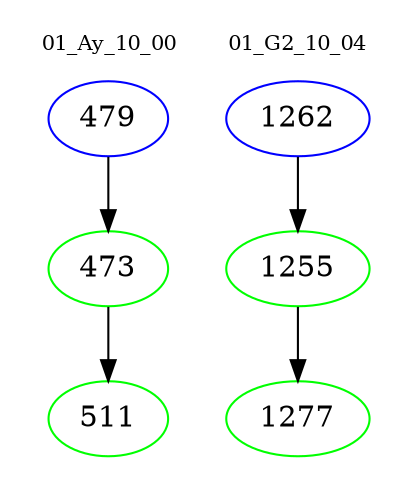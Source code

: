 digraph{
subgraph cluster_0 {
color = white
label = "01_Ay_10_00";
fontsize=10;
T0_479 [label="479", color="blue"]
T0_479 -> T0_473 [color="black"]
T0_473 [label="473", color="green"]
T0_473 -> T0_511 [color="black"]
T0_511 [label="511", color="green"]
}
subgraph cluster_1 {
color = white
label = "01_G2_10_04";
fontsize=10;
T1_1262 [label="1262", color="blue"]
T1_1262 -> T1_1255 [color="black"]
T1_1255 [label="1255", color="green"]
T1_1255 -> T1_1277 [color="black"]
T1_1277 [label="1277", color="green"]
}
}
